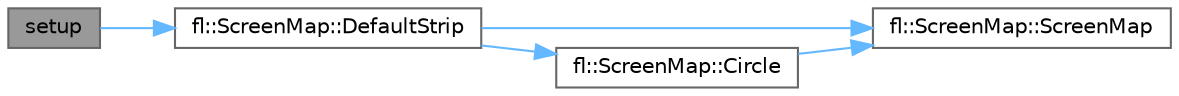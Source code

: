 digraph "setup"
{
 // INTERACTIVE_SVG=YES
 // LATEX_PDF_SIZE
  bgcolor="transparent";
  edge [fontname=Helvetica,fontsize=10,labelfontname=Helvetica,labelfontsize=10];
  node [fontname=Helvetica,fontsize=10,shape=box,height=0.2,width=0.4];
  rankdir="LR";
  Node1 [id="Node000001",label="setup",height=0.2,width=0.4,color="gray40", fillcolor="grey60", style="filled", fontcolor="black",tooltip=" "];
  Node1 -> Node2 [id="edge1_Node000001_Node000002",color="steelblue1",style="solid",tooltip=" "];
  Node2 [id="Node000002",label="fl::ScreenMap::DefaultStrip",height=0.2,width=0.4,color="grey40", fillcolor="white", style="filled",URL="$d2/d78/classfl_1_1_screen_map_a736a47f15d6262809d6438d1c2f4c5b1.html#a736a47f15d6262809d6438d1c2f4c5b1",tooltip=" "];
  Node2 -> Node3 [id="edge2_Node000002_Node000003",color="steelblue1",style="solid",tooltip=" "];
  Node3 [id="Node000003",label="fl::ScreenMap::ScreenMap",height=0.2,width=0.4,color="grey40", fillcolor="white", style="filled",URL="$d2/d78/classfl_1_1_screen_map_a8875dd841783ec4816257ed74bd2afa0.html#a8875dd841783ec4816257ed74bd2afa0",tooltip=" "];
  Node2 -> Node4 [id="edge3_Node000002_Node000004",color="steelblue1",style="solid",tooltip=" "];
  Node4 [id="Node000004",label="fl::ScreenMap::Circle",height=0.2,width=0.4,color="grey40", fillcolor="white", style="filled",URL="$d2/d78/classfl_1_1_screen_map_a4e85c9cd6a6488bd83cfcf01190b137d.html#a4e85c9cd6a6488bd83cfcf01190b137d",tooltip=" "];
  Node4 -> Node3 [id="edge4_Node000004_Node000003",color="steelblue1",style="solid",tooltip=" "];
}
